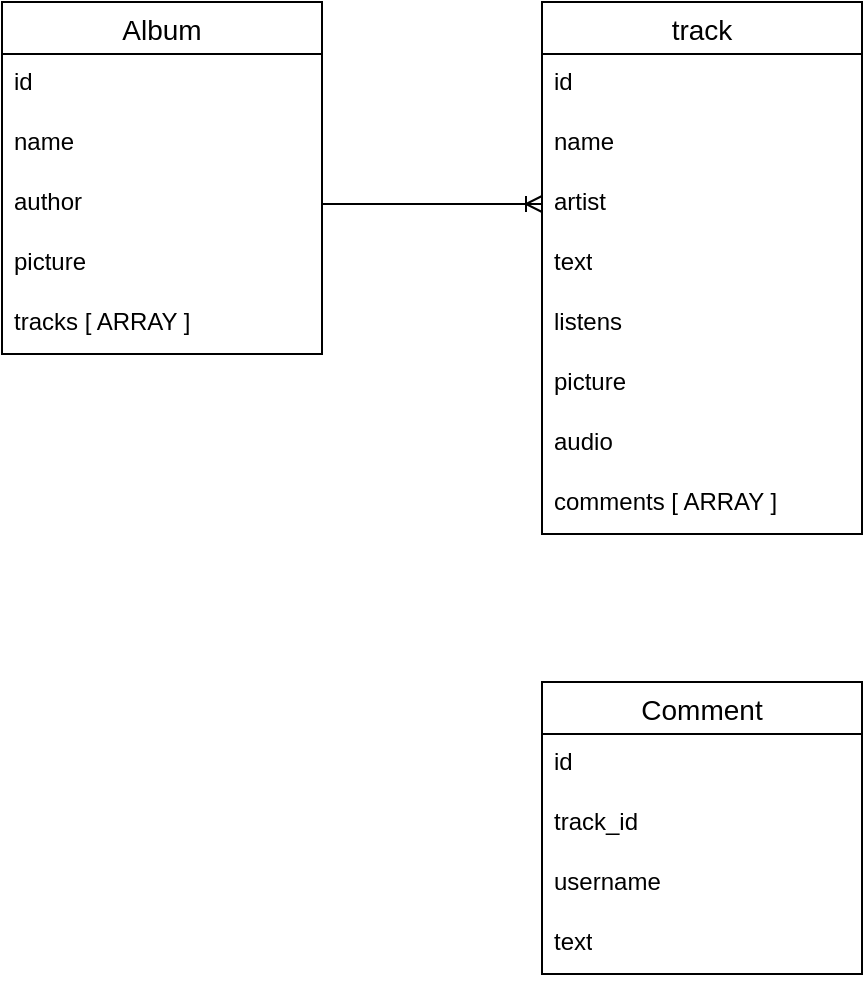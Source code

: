 <mxfile version="26.0.11">
  <diagram name="Страница — 1" id="JLeMmh_0DvetMOvRcT-e">
    <mxGraphModel dx="1050" dy="565" grid="1" gridSize="10" guides="1" tooltips="1" connect="1" arrows="1" fold="1" page="1" pageScale="1" pageWidth="827" pageHeight="1169" math="0" shadow="0">
      <root>
        <mxCell id="0" />
        <mxCell id="1" parent="0" />
        <mxCell id="e5SM2mrW4qRTiKuE2rl4-1" value="track" style="swimlane;fontStyle=0;childLayout=stackLayout;horizontal=1;startSize=26;horizontalStack=0;resizeParent=1;resizeParentMax=0;resizeLast=0;collapsible=1;marginBottom=0;align=center;fontSize=14;" vertex="1" parent="1">
          <mxGeometry x="310" y="40" width="160" height="266" as="geometry" />
        </mxCell>
        <mxCell id="e5SM2mrW4qRTiKuE2rl4-2" value="id" style="text;strokeColor=none;fillColor=none;spacingLeft=4;spacingRight=4;overflow=hidden;rotatable=0;points=[[0,0.5],[1,0.5]];portConstraint=eastwest;fontSize=12;whiteSpace=wrap;html=1;" vertex="1" parent="e5SM2mrW4qRTiKuE2rl4-1">
          <mxGeometry y="26" width="160" height="30" as="geometry" />
        </mxCell>
        <mxCell id="e5SM2mrW4qRTiKuE2rl4-3" value="name" style="text;strokeColor=none;fillColor=none;spacingLeft=4;spacingRight=4;overflow=hidden;rotatable=0;points=[[0,0.5],[1,0.5]];portConstraint=eastwest;fontSize=12;whiteSpace=wrap;html=1;" vertex="1" parent="e5SM2mrW4qRTiKuE2rl4-1">
          <mxGeometry y="56" width="160" height="30" as="geometry" />
        </mxCell>
        <mxCell id="e5SM2mrW4qRTiKuE2rl4-4" value="artist" style="text;strokeColor=none;fillColor=none;spacingLeft=4;spacingRight=4;overflow=hidden;rotatable=0;points=[[0,0.5],[1,0.5]];portConstraint=eastwest;fontSize=12;whiteSpace=wrap;html=1;" vertex="1" parent="e5SM2mrW4qRTiKuE2rl4-1">
          <mxGeometry y="86" width="160" height="30" as="geometry" />
        </mxCell>
        <mxCell id="e5SM2mrW4qRTiKuE2rl4-15" value="text" style="text;strokeColor=none;fillColor=none;spacingLeft=4;spacingRight=4;overflow=hidden;rotatable=0;points=[[0,0.5],[1,0.5]];portConstraint=eastwest;fontSize=12;whiteSpace=wrap;html=1;" vertex="1" parent="e5SM2mrW4qRTiKuE2rl4-1">
          <mxGeometry y="116" width="160" height="30" as="geometry" />
        </mxCell>
        <mxCell id="e5SM2mrW4qRTiKuE2rl4-16" value="listens" style="text;strokeColor=none;fillColor=none;spacingLeft=4;spacingRight=4;overflow=hidden;rotatable=0;points=[[0,0.5],[1,0.5]];portConstraint=eastwest;fontSize=12;whiteSpace=wrap;html=1;" vertex="1" parent="e5SM2mrW4qRTiKuE2rl4-1">
          <mxGeometry y="146" width="160" height="30" as="geometry" />
        </mxCell>
        <mxCell id="e5SM2mrW4qRTiKuE2rl4-18" value="picture" style="text;strokeColor=none;fillColor=none;spacingLeft=4;spacingRight=4;overflow=hidden;rotatable=0;points=[[0,0.5],[1,0.5]];portConstraint=eastwest;fontSize=12;whiteSpace=wrap;html=1;" vertex="1" parent="e5SM2mrW4qRTiKuE2rl4-1">
          <mxGeometry y="176" width="160" height="30" as="geometry" />
        </mxCell>
        <mxCell id="e5SM2mrW4qRTiKuE2rl4-19" value="audio" style="text;strokeColor=none;fillColor=none;spacingLeft=4;spacingRight=4;overflow=hidden;rotatable=0;points=[[0,0.5],[1,0.5]];portConstraint=eastwest;fontSize=12;whiteSpace=wrap;html=1;" vertex="1" parent="e5SM2mrW4qRTiKuE2rl4-1">
          <mxGeometry y="206" width="160" height="30" as="geometry" />
        </mxCell>
        <mxCell id="e5SM2mrW4qRTiKuE2rl4-17" value="comments [ ARRAY ]" style="text;strokeColor=none;fillColor=none;spacingLeft=4;spacingRight=4;overflow=hidden;rotatable=0;points=[[0,0.5],[1,0.5]];portConstraint=eastwest;fontSize=12;whiteSpace=wrap;html=1;" vertex="1" parent="e5SM2mrW4qRTiKuE2rl4-1">
          <mxGeometry y="236" width="160" height="30" as="geometry" />
        </mxCell>
        <mxCell id="e5SM2mrW4qRTiKuE2rl4-5" value="Comment" style="swimlane;fontStyle=0;childLayout=stackLayout;horizontal=1;startSize=26;horizontalStack=0;resizeParent=1;resizeParentMax=0;resizeLast=0;collapsible=1;marginBottom=0;align=center;fontSize=14;" vertex="1" parent="1">
          <mxGeometry x="310" y="380" width="160" height="146" as="geometry" />
        </mxCell>
        <mxCell id="e5SM2mrW4qRTiKuE2rl4-6" value="id" style="text;strokeColor=none;fillColor=none;spacingLeft=4;spacingRight=4;overflow=hidden;rotatable=0;points=[[0,0.5],[1,0.5]];portConstraint=eastwest;fontSize=12;whiteSpace=wrap;html=1;" vertex="1" parent="e5SM2mrW4qRTiKuE2rl4-5">
          <mxGeometry y="26" width="160" height="30" as="geometry" />
        </mxCell>
        <mxCell id="e5SM2mrW4qRTiKuE2rl4-7" value="track_id" style="text;strokeColor=none;fillColor=none;spacingLeft=4;spacingRight=4;overflow=hidden;rotatable=0;points=[[0,0.5],[1,0.5]];portConstraint=eastwest;fontSize=12;whiteSpace=wrap;html=1;" vertex="1" parent="e5SM2mrW4qRTiKuE2rl4-5">
          <mxGeometry y="56" width="160" height="30" as="geometry" />
        </mxCell>
        <mxCell id="e5SM2mrW4qRTiKuE2rl4-8" value="username" style="text;strokeColor=none;fillColor=none;spacingLeft=4;spacingRight=4;overflow=hidden;rotatable=0;points=[[0,0.5],[1,0.5]];portConstraint=eastwest;fontSize=12;whiteSpace=wrap;html=1;" vertex="1" parent="e5SM2mrW4qRTiKuE2rl4-5">
          <mxGeometry y="86" width="160" height="30" as="geometry" />
        </mxCell>
        <mxCell id="e5SM2mrW4qRTiKuE2rl4-20" value="text" style="text;strokeColor=none;fillColor=none;spacingLeft=4;spacingRight=4;overflow=hidden;rotatable=0;points=[[0,0.5],[1,0.5]];portConstraint=eastwest;fontSize=12;whiteSpace=wrap;html=1;" vertex="1" parent="e5SM2mrW4qRTiKuE2rl4-5">
          <mxGeometry y="116" width="160" height="30" as="geometry" />
        </mxCell>
        <mxCell id="e5SM2mrW4qRTiKuE2rl4-9" value="Album" style="swimlane;fontStyle=0;childLayout=stackLayout;horizontal=1;startSize=26;horizontalStack=0;resizeParent=1;resizeParentMax=0;resizeLast=0;collapsible=1;marginBottom=0;align=center;fontSize=14;" vertex="1" parent="1">
          <mxGeometry x="40" y="40" width="160" height="176" as="geometry" />
        </mxCell>
        <mxCell id="e5SM2mrW4qRTiKuE2rl4-10" value="id" style="text;strokeColor=none;fillColor=none;spacingLeft=4;spacingRight=4;overflow=hidden;rotatable=0;points=[[0,0.5],[1,0.5]];portConstraint=eastwest;fontSize=12;whiteSpace=wrap;html=1;" vertex="1" parent="e5SM2mrW4qRTiKuE2rl4-9">
          <mxGeometry y="26" width="160" height="30" as="geometry" />
        </mxCell>
        <mxCell id="e5SM2mrW4qRTiKuE2rl4-11" value="name" style="text;strokeColor=none;fillColor=none;spacingLeft=4;spacingRight=4;overflow=hidden;rotatable=0;points=[[0,0.5],[1,0.5]];portConstraint=eastwest;fontSize=12;whiteSpace=wrap;html=1;" vertex="1" parent="e5SM2mrW4qRTiKuE2rl4-9">
          <mxGeometry y="56" width="160" height="30" as="geometry" />
        </mxCell>
        <mxCell id="e5SM2mrW4qRTiKuE2rl4-12" value="author" style="text;strokeColor=none;fillColor=none;spacingLeft=4;spacingRight=4;overflow=hidden;rotatable=0;points=[[0,0.5],[1,0.5]];portConstraint=eastwest;fontSize=12;whiteSpace=wrap;html=1;" vertex="1" parent="e5SM2mrW4qRTiKuE2rl4-9">
          <mxGeometry y="86" width="160" height="30" as="geometry" />
        </mxCell>
        <mxCell id="e5SM2mrW4qRTiKuE2rl4-14" value="picture" style="text;strokeColor=none;fillColor=none;spacingLeft=4;spacingRight=4;overflow=hidden;rotatable=0;points=[[0,0.5],[1,0.5]];portConstraint=eastwest;fontSize=12;whiteSpace=wrap;html=1;" vertex="1" parent="e5SM2mrW4qRTiKuE2rl4-9">
          <mxGeometry y="116" width="160" height="30" as="geometry" />
        </mxCell>
        <mxCell id="e5SM2mrW4qRTiKuE2rl4-13" value="tracks [ ARRAY ]" style="text;strokeColor=none;fillColor=none;spacingLeft=4;spacingRight=4;overflow=hidden;rotatable=0;points=[[0,0.5],[1,0.5]];portConstraint=eastwest;fontSize=12;whiteSpace=wrap;html=1;" vertex="1" parent="e5SM2mrW4qRTiKuE2rl4-9">
          <mxGeometry y="146" width="160" height="30" as="geometry" />
        </mxCell>
        <mxCell id="e5SM2mrW4qRTiKuE2rl4-21" value="" style="edgeStyle=entityRelationEdgeStyle;fontSize=12;html=1;endArrow=ERoneToMany;rounded=0;entryX=0;entryY=0.5;entryDx=0;entryDy=0;exitX=1;exitY=0.5;exitDx=0;exitDy=0;" edge="1" parent="1" source="e5SM2mrW4qRTiKuE2rl4-12" target="e5SM2mrW4qRTiKuE2rl4-4">
          <mxGeometry width="100" height="100" relative="1" as="geometry">
            <mxPoint x="190" y="270" as="sourcePoint" />
            <mxPoint x="290" y="170" as="targetPoint" />
          </mxGeometry>
        </mxCell>
      </root>
    </mxGraphModel>
  </diagram>
</mxfile>
